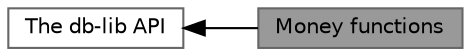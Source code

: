 digraph "Money functions"
{
 // LATEX_PDF_SIZE
  bgcolor="transparent";
  edge [fontname=Helvetica,fontsize=10,labelfontname=Helvetica,labelfontsize=10];
  node [fontname=Helvetica,fontsize=10,shape=box,height=0.2,width=0.4];
  rankdir=LR;
  Node2 [id="Node000002",label="The db-lib API",height=0.2,width=0.4,color="grey40", fillcolor="white", style="filled",URL="$a00574.html",tooltip="Functions callable by db-lib client programs."];
  Node1 [id="Node000001",label="Money functions",height=0.2,width=0.4,color="gray40", fillcolor="grey60", style="filled", fontcolor="black",tooltip="Functions to manipulate the MONEY datatype."];
  Node2->Node1 [shape=plaintext, dir="back", style="solid"];
}
